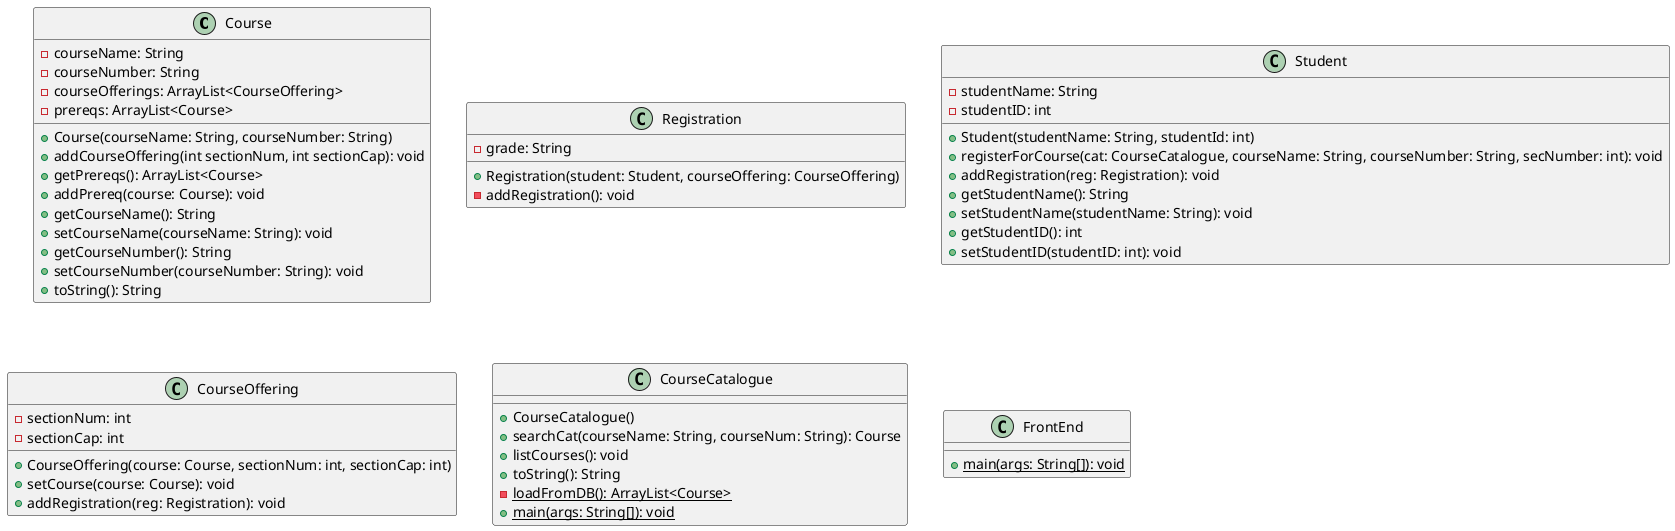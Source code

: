 @startuml
class Course [[java:registrationSystem.Course]] {
	-courseName: String
	-courseNumber: String
	-courseOfferings: ArrayList<CourseOffering>
	-prereqs: ArrayList<Course>

	+Course(courseName: String, courseNumber: String)
	+addCourseOffering(int sectionNum, int sectionCap): void
	+getPrereqs(): ArrayList<Course>
	+addPrereq(course: Course): void
	+getCourseName(): String
	+setCourseName(courseName: String): void
	+getCourseNumber(): String
	+setCourseNumber(courseNumber: String): void
	+toString(): String
}

class Registration [[java:registrationSystem.Registration]] {
	-grade: String
	+Registration(student: Student, courseOffering: CourseOffering)
	-addRegistration(): void
}

class Student [[java:registrationSystem.Student]] {
	-studentName: String
	-studentID: int
	+Student(studentName: String, studentId: int)
	+registerForCourse(cat: CourseCatalogue, courseName: String, courseNumber: String, secNumber: int): void
	+addRegistration(reg: Registration): void
	+getStudentName(): String
	+setStudentName(studentName: String): void
	+getStudentID(): int
	+setStudentID(studentID: int): void
}

class CourseOffering [[java:registrationSystem.CourseOffering]] {
	-sectionNum: int
	-sectionCap: int
	+CourseOffering(course: Course, sectionNum: int, sectionCap: int)
	+setCourse(course: Course): void
	+addRegistration(reg: Registration): void
}


class CourseCatalogue [[java:registrationSystem.CourseCatalogue]] {
	+CourseCatalogue()
	+searchCat(courseName: String, courseNum: String): Course
	+listCourses(): void
	+toString(): String
	-{static} loadFromDB(): ArrayList<Course>
	+{static} main(args: String[]): void
}

class FrontEnd [[java:registrationSystem.FrontEnd]] {
	+{static} main(args: String[]): void
}

@enduml